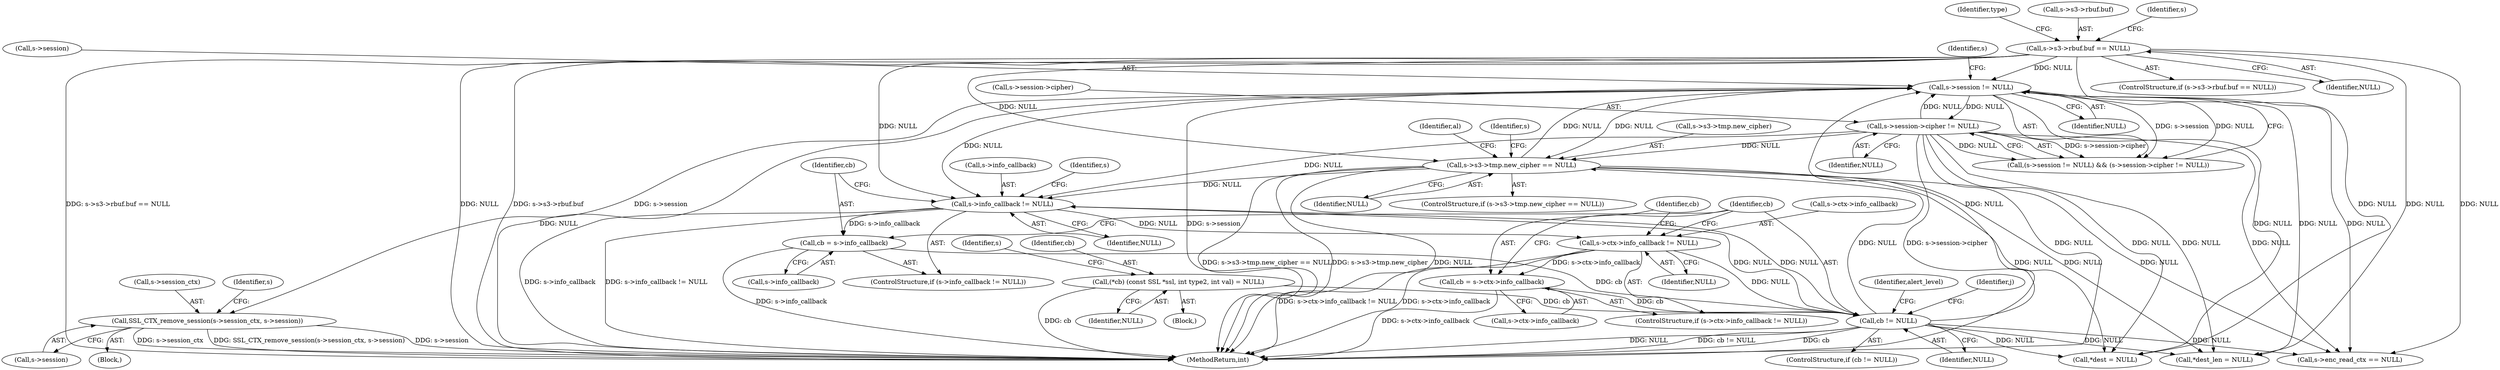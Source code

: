 digraph "0_openssl_e9bbefbf0f24c57645e7ad6a5a71ae649d18ac8e_0@API" {
"1001153" [label="(Call,SSL_CTX_remove_session(s->session_ctx, s->session))"];
"1000715" [label="(Call,s->session != NULL)"];
"1000156" [label="(Call,s->s3->rbuf.buf == NULL)"];
"1001229" [label="(Call,s->s3->tmp.new_cipher == NULL)"];
"1000720" [label="(Call,s->session->cipher != NULL)"];
"1001033" [label="(Call,cb != NULL)"];
"1001011" [label="(Call,cb = s->info_callback)"];
"1001006" [label="(Call,s->info_callback != NULL)"];
"1001025" [label="(Call,cb = s->ctx->info_callback)"];
"1001018" [label="(Call,s->ctx->info_callback != NULL)"];
"1000152" [label="(Call,(*cb) (const SSL *ssl, int type2, int val) = NULL)"];
"1001237" [label="(Identifier,NULL)"];
"1000714" [label="(Call,(s->session != NULL) && (s->session->cipher != NULL))"];
"1000175" [label="(Identifier,type)"];
"1000721" [label="(Call,s->session->cipher)"];
"1001006" [label="(Call,s->info_callback != NULL)"];
"1000526" [label="(Call,*dest = NULL)"];
"1001017" [label="(ControlStructure,if (s->ctx->info_callback != NULL))"];
"1001033" [label="(Call,cb != NULL)"];
"1001034" [label="(Identifier,cb)"];
"1001007" [label="(Call,s->info_callback)"];
"1001230" [label="(Call,s->s3->tmp.new_cipher)"];
"1000530" [label="(Call,*dest_len = NULL)"];
"1001021" [label="(Identifier,s)"];
"1000155" [label="(ControlStructure,if (s->s3->rbuf.buf == NULL))"];
"1000157" [label="(Call,s->s3->rbuf.buf)"];
"1001032" [label="(ControlStructure,if (cb != NULL))"];
"1001240" [label="(Identifier,al)"];
"1001050" [label="(Identifier,alert_level)"];
"1000719" [label="(Identifier,NULL)"];
"1000156" [label="(Call,s->s3->rbuf.buf == NULL)"];
"1000164" [label="(Identifier,NULL)"];
"1000716" [label="(Call,s->session)"];
"1001251" [label="(Identifier,s)"];
"1001005" [label="(ControlStructure,if (s->info_callback != NULL))"];
"1001025" [label="(Call,cb = s->ctx->info_callback)"];
"1001011" [label="(Call,cb = s->info_callback)"];
"1000160" [label="(Identifier,s)"];
"1000726" [label="(Identifier,NULL)"];
"1000153" [label="(Identifier,cb)"];
"1001154" [label="(Call,s->session_ctx)"];
"1001026" [label="(Identifier,cb)"];
"1001162" [label="(Identifier,s)"];
"1001229" [label="(Call,s->s3->tmp.new_cipher == NULL)"];
"1000168" [label="(Identifier,s)"];
"1001228" [label="(ControlStructure,if (s->s3->tmp.new_cipher == NULL))"];
"1001522" [label="(MethodReturn,int)"];
"1001038" [label="(Identifier,j)"];
"1000723" [label="(Identifier,s)"];
"1001019" [label="(Call,s->ctx->info_callback)"];
"1001018" [label="(Call,s->ctx->info_callback != NULL)"];
"1000154" [label="(Identifier,NULL)"];
"1000715" [label="(Call,s->session != NULL)"];
"1000420" [label="(Call,s->enc_read_ctx == NULL)"];
"1000152" [label="(Call,(*cb) (const SSL *ssl, int type2, int val) = NULL)"];
"1001153" [label="(Call,SSL_CTX_remove_session(s->session_ctx, s->session))"];
"1001035" [label="(Identifier,NULL)"];
"1001012" [label="(Identifier,cb)"];
"1001010" [label="(Identifier,NULL)"];
"1001027" [label="(Call,s->ctx->info_callback)"];
"1001157" [label="(Call,s->session)"];
"1001119" [label="(Block,)"];
"1000144" [label="(Block,)"];
"1001024" [label="(Identifier,NULL)"];
"1000720" [label="(Call,s->session->cipher != NULL)"];
"1001013" [label="(Call,s->info_callback)"];
"1001153" -> "1001119"  [label="AST: "];
"1001153" -> "1001157"  [label="CFG: "];
"1001154" -> "1001153"  [label="AST: "];
"1001157" -> "1001153"  [label="AST: "];
"1001162" -> "1001153"  [label="CFG: "];
"1001153" -> "1001522"  [label="DDG: s->session_ctx"];
"1001153" -> "1001522"  [label="DDG: SSL_CTX_remove_session(s->session_ctx, s->session)"];
"1001153" -> "1001522"  [label="DDG: s->session"];
"1000715" -> "1001153"  [label="DDG: s->session"];
"1000715" -> "1000714"  [label="AST: "];
"1000715" -> "1000719"  [label="CFG: "];
"1000716" -> "1000715"  [label="AST: "];
"1000719" -> "1000715"  [label="AST: "];
"1000723" -> "1000715"  [label="CFG: "];
"1000714" -> "1000715"  [label="CFG: "];
"1000715" -> "1001522"  [label="DDG: s->session"];
"1000715" -> "1001522"  [label="DDG: NULL"];
"1000715" -> "1000420"  [label="DDG: NULL"];
"1000715" -> "1000526"  [label="DDG: NULL"];
"1000715" -> "1000530"  [label="DDG: NULL"];
"1000715" -> "1000714"  [label="DDG: s->session"];
"1000715" -> "1000714"  [label="DDG: NULL"];
"1000156" -> "1000715"  [label="DDG: NULL"];
"1001229" -> "1000715"  [label="DDG: NULL"];
"1001033" -> "1000715"  [label="DDG: NULL"];
"1000720" -> "1000715"  [label="DDG: NULL"];
"1000715" -> "1000720"  [label="DDG: NULL"];
"1000715" -> "1001006"  [label="DDG: NULL"];
"1000715" -> "1001229"  [label="DDG: NULL"];
"1000156" -> "1000155"  [label="AST: "];
"1000156" -> "1000164"  [label="CFG: "];
"1000157" -> "1000156"  [label="AST: "];
"1000164" -> "1000156"  [label="AST: "];
"1000168" -> "1000156"  [label="CFG: "];
"1000175" -> "1000156"  [label="CFG: "];
"1000156" -> "1001522"  [label="DDG: NULL"];
"1000156" -> "1001522"  [label="DDG: s->s3->rbuf.buf"];
"1000156" -> "1001522"  [label="DDG: s->s3->rbuf.buf == NULL"];
"1000156" -> "1000420"  [label="DDG: NULL"];
"1000156" -> "1000526"  [label="DDG: NULL"];
"1000156" -> "1000530"  [label="DDG: NULL"];
"1000156" -> "1001006"  [label="DDG: NULL"];
"1000156" -> "1001229"  [label="DDG: NULL"];
"1001229" -> "1001228"  [label="AST: "];
"1001229" -> "1001237"  [label="CFG: "];
"1001230" -> "1001229"  [label="AST: "];
"1001237" -> "1001229"  [label="AST: "];
"1001240" -> "1001229"  [label="CFG: "];
"1001251" -> "1001229"  [label="CFG: "];
"1001229" -> "1001522"  [label="DDG: s->s3->tmp.new_cipher == NULL"];
"1001229" -> "1001522"  [label="DDG: s->s3->tmp.new_cipher"];
"1001229" -> "1001522"  [label="DDG: NULL"];
"1001229" -> "1000420"  [label="DDG: NULL"];
"1001229" -> "1000526"  [label="DDG: NULL"];
"1001229" -> "1000530"  [label="DDG: NULL"];
"1001229" -> "1001006"  [label="DDG: NULL"];
"1000720" -> "1001229"  [label="DDG: NULL"];
"1001033" -> "1001229"  [label="DDG: NULL"];
"1000720" -> "1000714"  [label="AST: "];
"1000720" -> "1000726"  [label="CFG: "];
"1000721" -> "1000720"  [label="AST: "];
"1000726" -> "1000720"  [label="AST: "];
"1000714" -> "1000720"  [label="CFG: "];
"1000720" -> "1001522"  [label="DDG: s->session->cipher"];
"1000720" -> "1001522"  [label="DDG: NULL"];
"1000720" -> "1000420"  [label="DDG: NULL"];
"1000720" -> "1000526"  [label="DDG: NULL"];
"1000720" -> "1000530"  [label="DDG: NULL"];
"1000720" -> "1000714"  [label="DDG: s->session->cipher"];
"1000720" -> "1000714"  [label="DDG: NULL"];
"1000720" -> "1001006"  [label="DDG: NULL"];
"1001033" -> "1001032"  [label="AST: "];
"1001033" -> "1001035"  [label="CFG: "];
"1001034" -> "1001033"  [label="AST: "];
"1001035" -> "1001033"  [label="AST: "];
"1001038" -> "1001033"  [label="CFG: "];
"1001050" -> "1001033"  [label="CFG: "];
"1001033" -> "1001522"  [label="DDG: NULL"];
"1001033" -> "1001522"  [label="DDG: cb != NULL"];
"1001033" -> "1001522"  [label="DDG: cb"];
"1001033" -> "1000420"  [label="DDG: NULL"];
"1001033" -> "1000526"  [label="DDG: NULL"];
"1001033" -> "1000530"  [label="DDG: NULL"];
"1001033" -> "1001006"  [label="DDG: NULL"];
"1001011" -> "1001033"  [label="DDG: cb"];
"1001025" -> "1001033"  [label="DDG: cb"];
"1000152" -> "1001033"  [label="DDG: cb"];
"1001018" -> "1001033"  [label="DDG: NULL"];
"1001006" -> "1001033"  [label="DDG: NULL"];
"1001011" -> "1001005"  [label="AST: "];
"1001011" -> "1001013"  [label="CFG: "];
"1001012" -> "1001011"  [label="AST: "];
"1001013" -> "1001011"  [label="AST: "];
"1001034" -> "1001011"  [label="CFG: "];
"1001011" -> "1001522"  [label="DDG: s->info_callback"];
"1001006" -> "1001011"  [label="DDG: s->info_callback"];
"1001006" -> "1001005"  [label="AST: "];
"1001006" -> "1001010"  [label="CFG: "];
"1001007" -> "1001006"  [label="AST: "];
"1001010" -> "1001006"  [label="AST: "];
"1001012" -> "1001006"  [label="CFG: "];
"1001021" -> "1001006"  [label="CFG: "];
"1001006" -> "1001522"  [label="DDG: s->info_callback"];
"1001006" -> "1001522"  [label="DDG: s->info_callback != NULL"];
"1001006" -> "1001018"  [label="DDG: NULL"];
"1001025" -> "1001017"  [label="AST: "];
"1001025" -> "1001027"  [label="CFG: "];
"1001026" -> "1001025"  [label="AST: "];
"1001027" -> "1001025"  [label="AST: "];
"1001034" -> "1001025"  [label="CFG: "];
"1001025" -> "1001522"  [label="DDG: s->ctx->info_callback"];
"1001018" -> "1001025"  [label="DDG: s->ctx->info_callback"];
"1001018" -> "1001017"  [label="AST: "];
"1001018" -> "1001024"  [label="CFG: "];
"1001019" -> "1001018"  [label="AST: "];
"1001024" -> "1001018"  [label="AST: "];
"1001026" -> "1001018"  [label="CFG: "];
"1001034" -> "1001018"  [label="CFG: "];
"1001018" -> "1001522"  [label="DDG: s->ctx->info_callback != NULL"];
"1001018" -> "1001522"  [label="DDG: s->ctx->info_callback"];
"1000152" -> "1000144"  [label="AST: "];
"1000152" -> "1000154"  [label="CFG: "];
"1000153" -> "1000152"  [label="AST: "];
"1000154" -> "1000152"  [label="AST: "];
"1000160" -> "1000152"  [label="CFG: "];
"1000152" -> "1001522"  [label="DDG: cb"];
}

